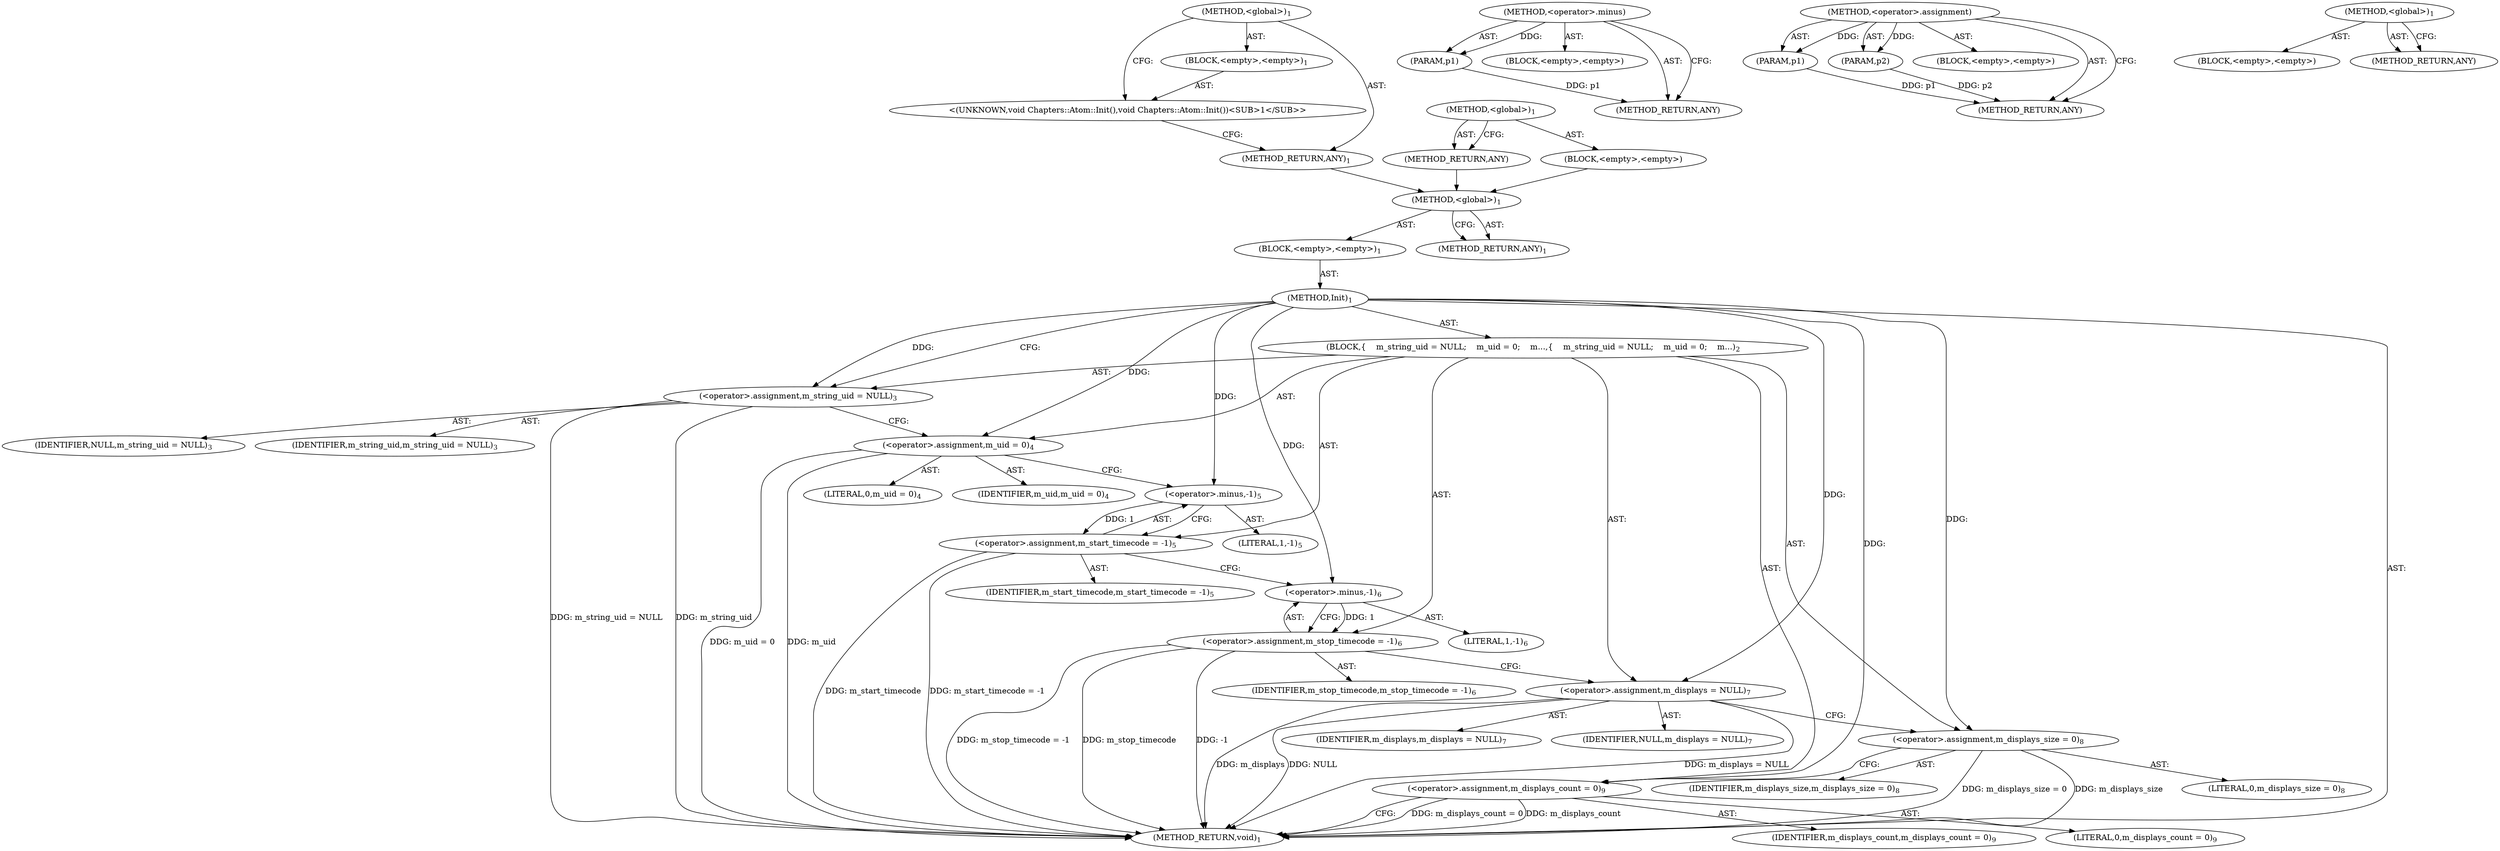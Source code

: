 digraph "&lt;global&gt;" {
vulnerable_6 [label=<(METHOD,&lt;global&gt;)<SUB>1</SUB>>];
vulnerable_7 [label=<(BLOCK,&lt;empty&gt;,&lt;empty&gt;)<SUB>1</SUB>>];
vulnerable_8 [label=<(METHOD,Init)<SUB>1</SUB>>];
vulnerable_9 [label=<(BLOCK,{
    m_string_uid = NULL;
    m_uid = 0;
    m...,{
    m_string_uid = NULL;
    m_uid = 0;
    m...)<SUB>2</SUB>>];
vulnerable_10 [label=<(&lt;operator&gt;.assignment,m_string_uid = NULL)<SUB>3</SUB>>];
vulnerable_11 [label=<(IDENTIFIER,m_string_uid,m_string_uid = NULL)<SUB>3</SUB>>];
vulnerable_12 [label=<(IDENTIFIER,NULL,m_string_uid = NULL)<SUB>3</SUB>>];
vulnerable_13 [label=<(&lt;operator&gt;.assignment,m_uid = 0)<SUB>4</SUB>>];
vulnerable_14 [label=<(IDENTIFIER,m_uid,m_uid = 0)<SUB>4</SUB>>];
vulnerable_15 [label=<(LITERAL,0,m_uid = 0)<SUB>4</SUB>>];
vulnerable_16 [label=<(&lt;operator&gt;.assignment,m_start_timecode = -1)<SUB>5</SUB>>];
vulnerable_17 [label=<(IDENTIFIER,m_start_timecode,m_start_timecode = -1)<SUB>5</SUB>>];
vulnerable_18 [label=<(&lt;operator&gt;.minus,-1)<SUB>5</SUB>>];
vulnerable_19 [label=<(LITERAL,1,-1)<SUB>5</SUB>>];
vulnerable_20 [label=<(&lt;operator&gt;.assignment,m_stop_timecode = -1)<SUB>6</SUB>>];
vulnerable_21 [label=<(IDENTIFIER,m_stop_timecode,m_stop_timecode = -1)<SUB>6</SUB>>];
vulnerable_22 [label=<(&lt;operator&gt;.minus,-1)<SUB>6</SUB>>];
vulnerable_23 [label=<(LITERAL,1,-1)<SUB>6</SUB>>];
vulnerable_24 [label=<(&lt;operator&gt;.assignment,m_displays = NULL)<SUB>7</SUB>>];
vulnerable_25 [label=<(IDENTIFIER,m_displays,m_displays = NULL)<SUB>7</SUB>>];
vulnerable_26 [label=<(IDENTIFIER,NULL,m_displays = NULL)<SUB>7</SUB>>];
vulnerable_27 [label=<(&lt;operator&gt;.assignment,m_displays_size = 0)<SUB>8</SUB>>];
vulnerable_28 [label=<(IDENTIFIER,m_displays_size,m_displays_size = 0)<SUB>8</SUB>>];
vulnerable_29 [label=<(LITERAL,0,m_displays_size = 0)<SUB>8</SUB>>];
vulnerable_30 [label=<(&lt;operator&gt;.assignment,m_displays_count = 0)<SUB>9</SUB>>];
vulnerable_31 [label=<(IDENTIFIER,m_displays_count,m_displays_count = 0)<SUB>9</SUB>>];
vulnerable_32 [label=<(LITERAL,0,m_displays_count = 0)<SUB>9</SUB>>];
vulnerable_33 [label=<(METHOD_RETURN,void)<SUB>1</SUB>>];
vulnerable_35 [label=<(METHOD_RETURN,ANY)<SUB>1</SUB>>];
vulnerable_55 [label=<(METHOD,&lt;operator&gt;.minus)>];
vulnerable_56 [label=<(PARAM,p1)>];
vulnerable_57 [label=<(BLOCK,&lt;empty&gt;,&lt;empty&gt;)>];
vulnerable_58 [label=<(METHOD_RETURN,ANY)>];
vulnerable_50 [label=<(METHOD,&lt;operator&gt;.assignment)>];
vulnerable_51 [label=<(PARAM,p1)>];
vulnerable_52 [label=<(PARAM,p2)>];
vulnerable_53 [label=<(BLOCK,&lt;empty&gt;,&lt;empty&gt;)>];
vulnerable_54 [label=<(METHOD_RETURN,ANY)>];
vulnerable_44 [label=<(METHOD,&lt;global&gt;)<SUB>1</SUB>>];
vulnerable_45 [label=<(BLOCK,&lt;empty&gt;,&lt;empty&gt;)>];
vulnerable_46 [label=<(METHOD_RETURN,ANY)>];
fixed_6 [label=<(METHOD,&lt;global&gt;)<SUB>1</SUB>>];
fixed_7 [label=<(BLOCK,&lt;empty&gt;,&lt;empty&gt;)<SUB>1</SUB>>];
fixed_8 [label="<(UNKNOWN,void Chapters::Atom::Init(),void Chapters::Atom::Init())<SUB>1</SUB>>"];
fixed_9 [label=<(METHOD_RETURN,ANY)<SUB>1</SUB>>];
fixed_14 [label=<(METHOD,&lt;global&gt;)<SUB>1</SUB>>];
fixed_15 [label=<(BLOCK,&lt;empty&gt;,&lt;empty&gt;)>];
fixed_16 [label=<(METHOD_RETURN,ANY)>];
vulnerable_6 -> vulnerable_7  [key=0, label="AST: "];
vulnerable_6 -> vulnerable_35  [key=0, label="AST: "];
vulnerable_6 -> vulnerable_35  [key=1, label="CFG: "];
vulnerable_7 -> vulnerable_8  [key=0, label="AST: "];
vulnerable_8 -> vulnerable_9  [key=0, label="AST: "];
vulnerable_8 -> vulnerable_33  [key=0, label="AST: "];
vulnerable_8 -> vulnerable_10  [key=0, label="CFG: "];
vulnerable_8 -> vulnerable_10  [key=1, label="DDG: "];
vulnerable_8 -> vulnerable_13  [key=0, label="DDG: "];
vulnerable_8 -> vulnerable_24  [key=0, label="DDG: "];
vulnerable_8 -> vulnerable_27  [key=0, label="DDG: "];
vulnerable_8 -> vulnerable_30  [key=0, label="DDG: "];
vulnerable_8 -> vulnerable_18  [key=0, label="DDG: "];
vulnerable_8 -> vulnerable_22  [key=0, label="DDG: "];
vulnerable_9 -> vulnerable_10  [key=0, label="AST: "];
vulnerable_9 -> vulnerable_13  [key=0, label="AST: "];
vulnerable_9 -> vulnerable_16  [key=0, label="AST: "];
vulnerable_9 -> vulnerable_20  [key=0, label="AST: "];
vulnerable_9 -> vulnerable_24  [key=0, label="AST: "];
vulnerable_9 -> vulnerable_27  [key=0, label="AST: "];
vulnerable_9 -> vulnerable_30  [key=0, label="AST: "];
vulnerable_10 -> vulnerable_11  [key=0, label="AST: "];
vulnerable_10 -> vulnerable_12  [key=0, label="AST: "];
vulnerable_10 -> vulnerable_13  [key=0, label="CFG: "];
vulnerable_10 -> vulnerable_33  [key=0, label="DDG: m_string_uid = NULL"];
vulnerable_10 -> vulnerable_33  [key=1, label="DDG: m_string_uid"];
vulnerable_13 -> vulnerable_14  [key=0, label="AST: "];
vulnerable_13 -> vulnerable_15  [key=0, label="AST: "];
vulnerable_13 -> vulnerable_18  [key=0, label="CFG: "];
vulnerable_13 -> vulnerable_33  [key=0, label="DDG: m_uid = 0"];
vulnerable_13 -> vulnerable_33  [key=1, label="DDG: m_uid"];
vulnerable_16 -> vulnerable_17  [key=0, label="AST: "];
vulnerable_16 -> vulnerable_18  [key=0, label="AST: "];
vulnerable_16 -> vulnerable_22  [key=0, label="CFG: "];
vulnerable_16 -> vulnerable_33  [key=0, label="DDG: m_start_timecode = -1"];
vulnerable_16 -> vulnerable_33  [key=1, label="DDG: m_start_timecode"];
vulnerable_18 -> vulnerable_19  [key=0, label="AST: "];
vulnerable_18 -> vulnerable_16  [key=0, label="CFG: "];
vulnerable_18 -> vulnerable_16  [key=1, label="DDG: 1"];
vulnerable_20 -> vulnerable_21  [key=0, label="AST: "];
vulnerable_20 -> vulnerable_22  [key=0, label="AST: "];
vulnerable_20 -> vulnerable_24  [key=0, label="CFG: "];
vulnerable_20 -> vulnerable_33  [key=0, label="DDG: -1"];
vulnerable_20 -> vulnerable_33  [key=1, label="DDG: m_stop_timecode = -1"];
vulnerable_20 -> vulnerable_33  [key=2, label="DDG: m_stop_timecode"];
vulnerable_22 -> vulnerable_23  [key=0, label="AST: "];
vulnerable_22 -> vulnerable_20  [key=0, label="CFG: "];
vulnerable_22 -> vulnerable_20  [key=1, label="DDG: 1"];
vulnerable_24 -> vulnerable_25  [key=0, label="AST: "];
vulnerable_24 -> vulnerable_26  [key=0, label="AST: "];
vulnerable_24 -> vulnerable_27  [key=0, label="CFG: "];
vulnerable_24 -> vulnerable_33  [key=0, label="DDG: NULL"];
vulnerable_24 -> vulnerable_33  [key=1, label="DDG: m_displays = NULL"];
vulnerable_24 -> vulnerable_33  [key=2, label="DDG: m_displays"];
vulnerable_27 -> vulnerable_28  [key=0, label="AST: "];
vulnerable_27 -> vulnerable_29  [key=0, label="AST: "];
vulnerable_27 -> vulnerable_30  [key=0, label="CFG: "];
vulnerable_27 -> vulnerable_33  [key=0, label="DDG: m_displays_size = 0"];
vulnerable_27 -> vulnerable_33  [key=1, label="DDG: m_displays_size"];
vulnerable_30 -> vulnerable_31  [key=0, label="AST: "];
vulnerable_30 -> vulnerable_32  [key=0, label="AST: "];
vulnerable_30 -> vulnerable_33  [key=0, label="CFG: "];
vulnerable_30 -> vulnerable_33  [key=1, label="DDG: m_displays_count = 0"];
vulnerable_30 -> vulnerable_33  [key=2, label="DDG: m_displays_count"];
vulnerable_55 -> vulnerable_56  [key=0, label="AST: "];
vulnerable_55 -> vulnerable_56  [key=1, label="DDG: "];
vulnerable_55 -> vulnerable_57  [key=0, label="AST: "];
vulnerable_55 -> vulnerable_58  [key=0, label="AST: "];
vulnerable_55 -> vulnerable_58  [key=1, label="CFG: "];
vulnerable_56 -> vulnerable_58  [key=0, label="DDG: p1"];
vulnerable_50 -> vulnerable_51  [key=0, label="AST: "];
vulnerable_50 -> vulnerable_51  [key=1, label="DDG: "];
vulnerable_50 -> vulnerable_53  [key=0, label="AST: "];
vulnerable_50 -> vulnerable_52  [key=0, label="AST: "];
vulnerable_50 -> vulnerable_52  [key=1, label="DDG: "];
vulnerable_50 -> vulnerable_54  [key=0, label="AST: "];
vulnerable_50 -> vulnerable_54  [key=1, label="CFG: "];
vulnerable_51 -> vulnerable_54  [key=0, label="DDG: p1"];
vulnerable_52 -> vulnerable_54  [key=0, label="DDG: p2"];
vulnerable_44 -> vulnerable_45  [key=0, label="AST: "];
vulnerable_44 -> vulnerable_46  [key=0, label="AST: "];
vulnerable_44 -> vulnerable_46  [key=1, label="CFG: "];
fixed_6 -> fixed_7  [key=0, label="AST: "];
fixed_6 -> fixed_9  [key=0, label="AST: "];
fixed_6 -> fixed_8  [key=0, label="CFG: "];
fixed_7 -> fixed_8  [key=0, label="AST: "];
fixed_8 -> fixed_9  [key=0, label="CFG: "];
fixed_9 -> vulnerable_6  [key=0];
fixed_14 -> fixed_15  [key=0, label="AST: "];
fixed_14 -> fixed_16  [key=0, label="AST: "];
fixed_14 -> fixed_16  [key=1, label="CFG: "];
fixed_15 -> vulnerable_6  [key=0];
fixed_16 -> vulnerable_6  [key=0];
}
